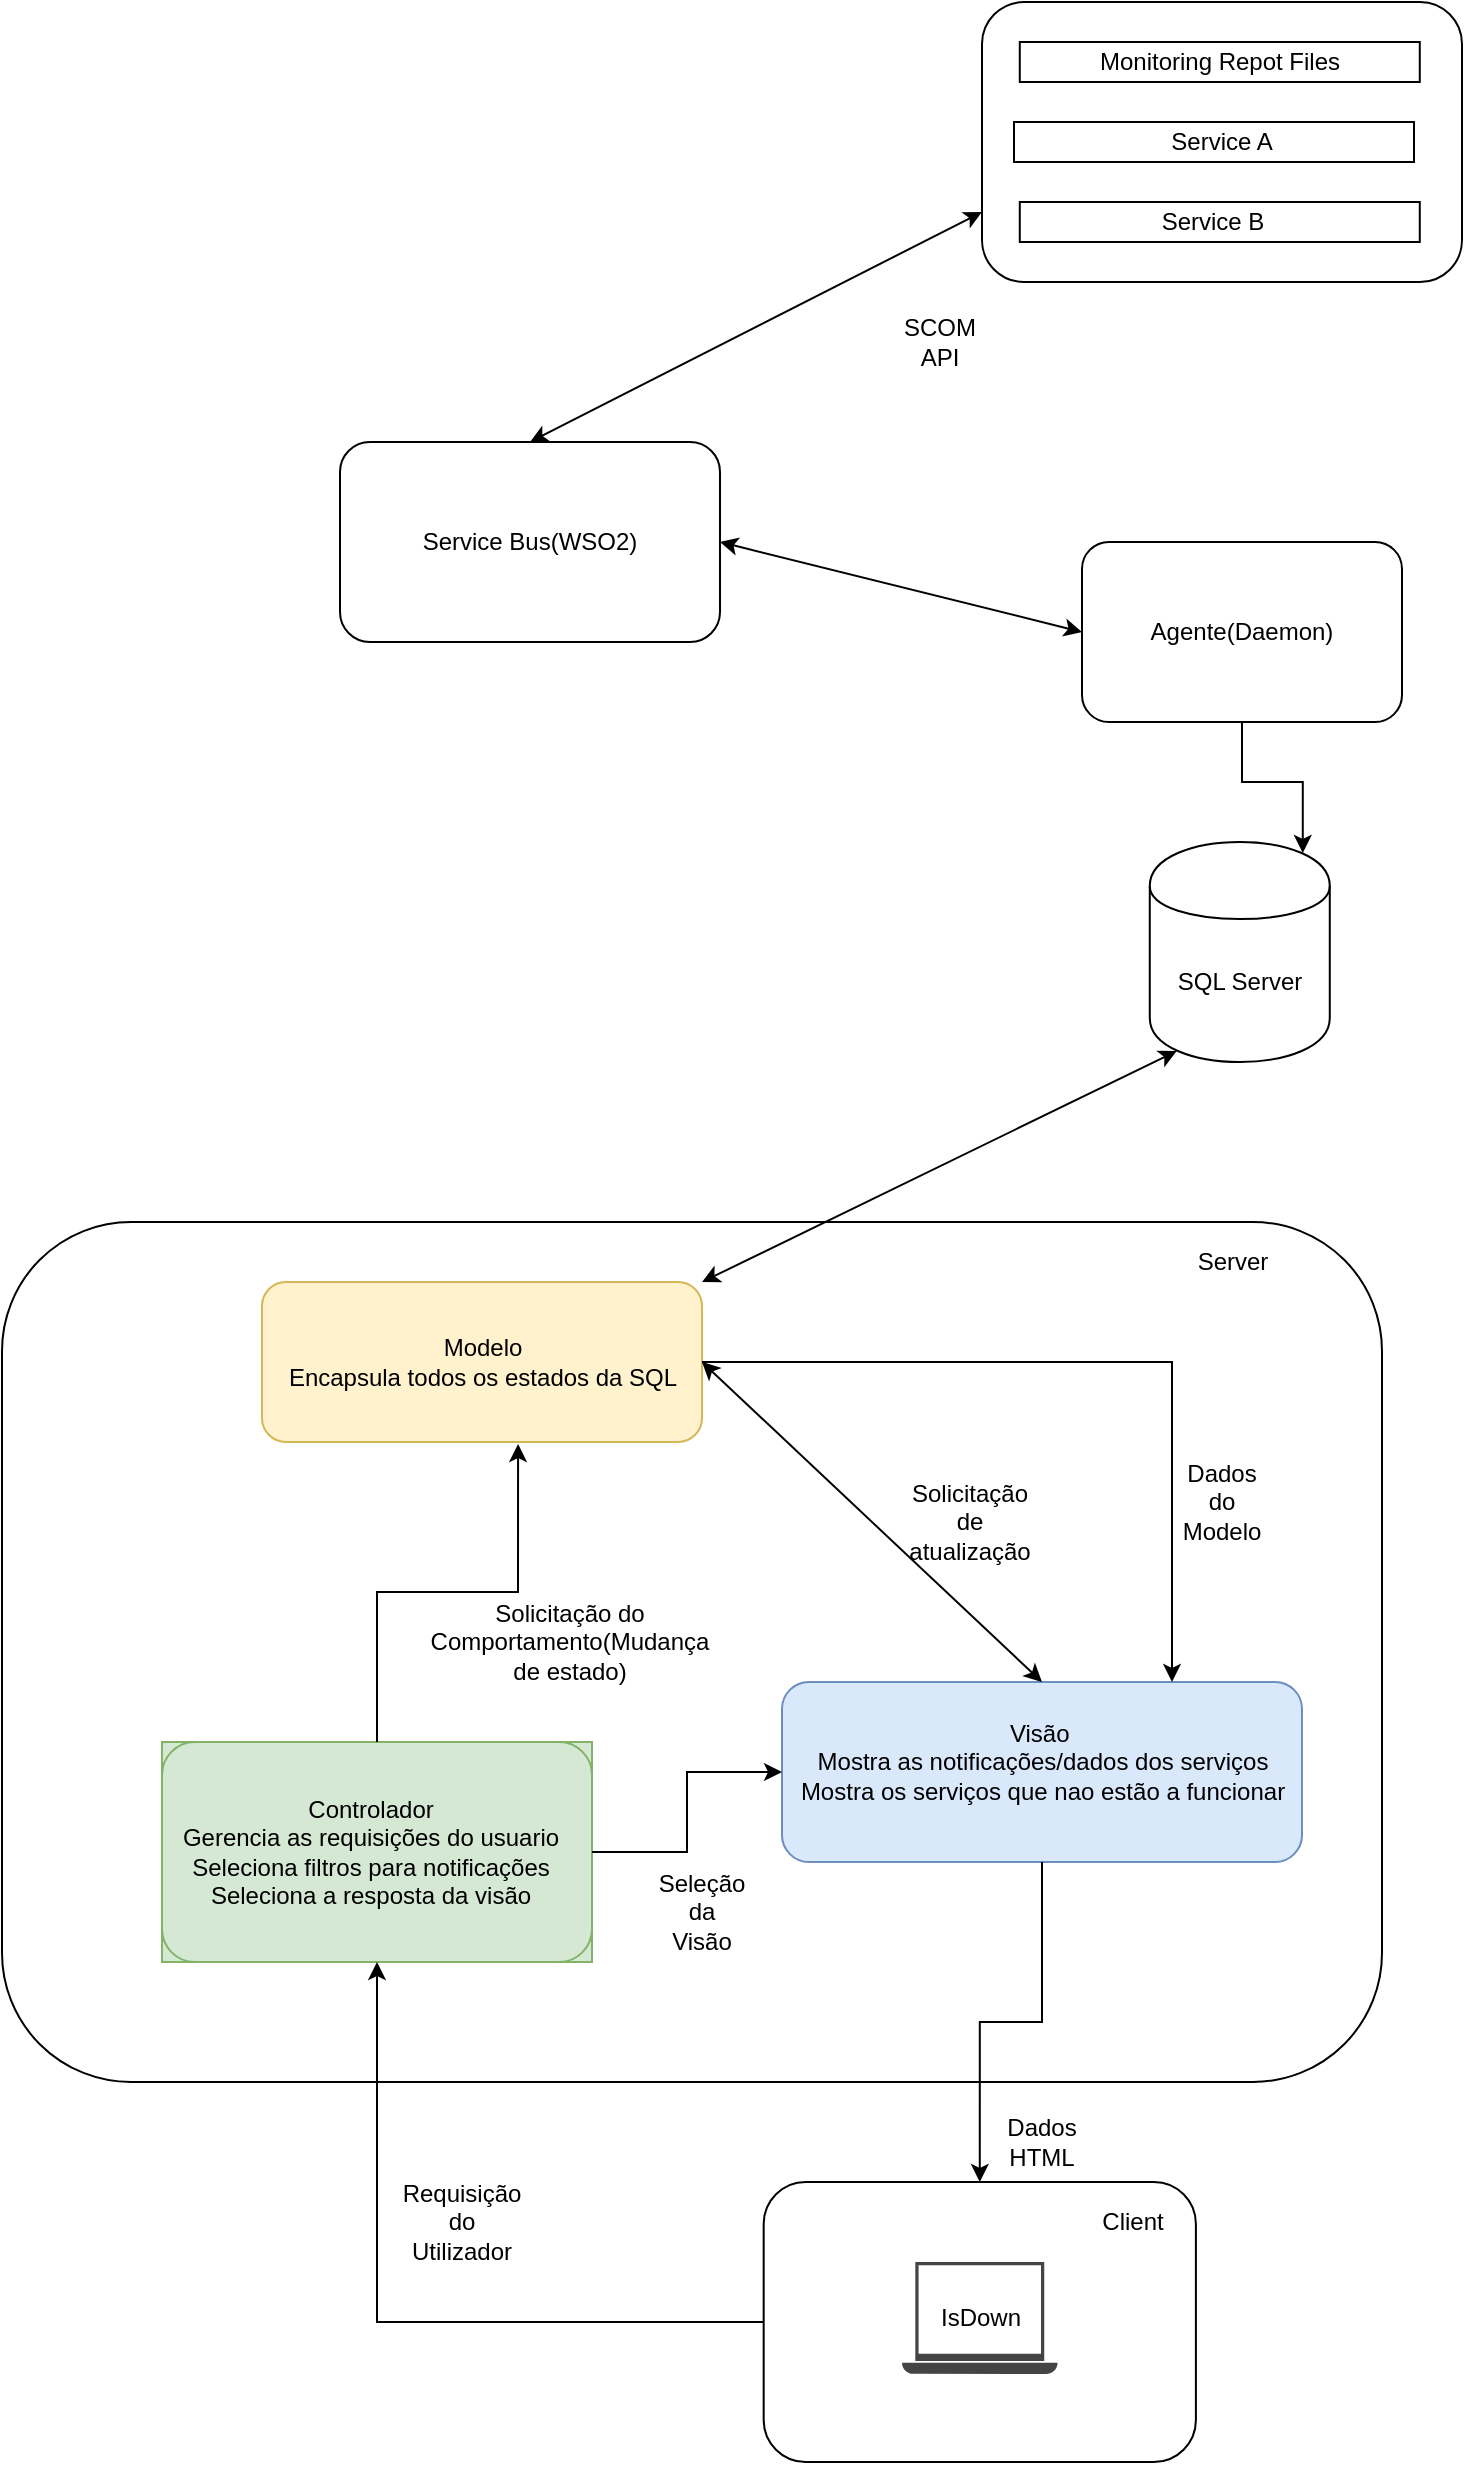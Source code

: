 <?xml version="1.0" encoding="UTF-8"?>
<mxfile version="14.5.3" type="google"><diagram id="3iKkuTCuox6LMInv4vb7" name="Page-1"><mxGraphModel dx="1422" dy="1875" grid="1" gridSize="10" guides="1" tooltips="1" connect="1" arrows="1" fold="1" page="1" pageScale="1" pageWidth="827" pageHeight="1169" math="0" shadow="0"><root><mxCell id="0"/><mxCell id="1" parent="0"/><mxCell id="GBaFy0l3FilruFYmKl9N-4" value="" style="rounded=1;whiteSpace=wrap;html=1;" parent="1" vertex="1"><mxGeometry x="520" y="-370" width="240" height="140" as="geometry"/></mxCell><mxCell id="uYDoegtCBWvybU7dkDZG-6" value="" style="rounded=1;whiteSpace=wrap;html=1;" parent="1" vertex="1"><mxGeometry x="30" y="240" width="690" height="430" as="geometry"/></mxCell><mxCell id="uYDoegtCBWvybU7dkDZG-32" value="Server" style="text;html=1;align=center;verticalAlign=middle;resizable=0;points=[];autosize=1;" parent="1" vertex="1"><mxGeometry x="620" y="250" width="50" height="20" as="geometry"/></mxCell><mxCell id="uYDoegtCBWvybU7dkDZG-34" value="" style="group" parent="1" vertex="1" connectable="0"><mxGeometry x="543.89" y="80" width="150" height="90" as="geometry"/></mxCell><mxCell id="GBaFy0l3FilruFYmKl9N-1" value="" style="shape=cylinder;whiteSpace=wrap;html=1;boundedLbl=1;backgroundOutline=1;" parent="uYDoegtCBWvybU7dkDZG-34" vertex="1"><mxGeometry x="60" y="-30" width="90" height="110" as="geometry"/></mxCell><mxCell id="GBaFy0l3FilruFYmKl9N-2" value="SQL Server" style="text;html=1;strokeColor=none;fillColor=none;align=center;verticalAlign=middle;whiteSpace=wrap;rounded=0;" parent="uYDoegtCBWvybU7dkDZG-34" vertex="1"><mxGeometry x="70" y="30" width="70" height="20" as="geometry"/></mxCell><mxCell id="uYDoegtCBWvybU7dkDZG-37" value="" style="group" parent="1" vertex="1" connectable="0"><mxGeometry x="420" y="470" width="260" height="90" as="geometry"/></mxCell><mxCell id="uYDoegtCBWvybU7dkDZG-28" value="" style="rounded=1;whiteSpace=wrap;html=1;fillColor=#dae8fc;strokeColor=#6c8ebf;" parent="uYDoegtCBWvybU7dkDZG-37" vertex="1"><mxGeometry width="260" height="90" as="geometry"/></mxCell><mxCell id="uYDoegtCBWvybU7dkDZG-9" value="Visão&amp;nbsp;&lt;br&gt;Mostra as notificações/dados dos serviços&lt;br&gt;Mostra os serviços que nao estão a funcionar" style="text;html=1;align=center;verticalAlign=middle;resizable=0;points=[];autosize=1;" parent="uYDoegtCBWvybU7dkDZG-37" vertex="1"><mxGeometry y="15" width="260" height="50" as="geometry"/></mxCell><mxCell id="uYDoegtCBWvybU7dkDZG-38" value="" style="group;fillColor=#d5e8d4;strokeColor=#82b366;" parent="1" vertex="1" connectable="0"><mxGeometry x="110" y="500" width="215" height="110" as="geometry"/></mxCell><mxCell id="uYDoegtCBWvybU7dkDZG-24" value="" style="rounded=1;whiteSpace=wrap;html=1;fillColor=#d5e8d4;strokeColor=#82b366;" parent="uYDoegtCBWvybU7dkDZG-38" vertex="1"><mxGeometry width="215" height="110" as="geometry"/></mxCell><mxCell id="uYDoegtCBWvybU7dkDZG-7" value="Controlador&lt;br&gt;Gerencia as requisições do usuario&lt;br&gt;Seleciona filtros para notificações&lt;br&gt;Seleciona a resposta da visão" style="text;html=1;align=center;verticalAlign=middle;resizable=0;points=[];autosize=1;" parent="uYDoegtCBWvybU7dkDZG-38" vertex="1"><mxGeometry x="4" y="25" width="200" height="60" as="geometry"/></mxCell><mxCell id="uYDoegtCBWvybU7dkDZG-39" value="" style="group" parent="1" vertex="1" connectable="0"><mxGeometry x="209" y="330" width="180" height="60" as="geometry"/></mxCell><mxCell id="uYDoegtCBWvybU7dkDZG-50" value="" style="group" parent="uYDoegtCBWvybU7dkDZG-39" vertex="1" connectable="0"><mxGeometry x="-49" y="-60" width="220.002" height="80" as="geometry"/></mxCell><mxCell id="uYDoegtCBWvybU7dkDZG-23" value="" style="rounded=1;whiteSpace=wrap;html=1;fillColor=#fff2cc;strokeColor=#d6b656;" parent="uYDoegtCBWvybU7dkDZG-50" vertex="1"><mxGeometry width="220" height="80" as="geometry"/></mxCell><mxCell id="uYDoegtCBWvybU7dkDZG-18" value="Modelo&lt;br&gt;Encapsula todos os estados da SQL" style="text;html=1;align=center;verticalAlign=middle;resizable=0;points=[];autosize=1;" parent="uYDoegtCBWvybU7dkDZG-50" vertex="1"><mxGeometry x="0.002" y="25" width="220" height="30" as="geometry"/></mxCell><mxCell id="uYDoegtCBWvybU7dkDZG-41" style="edgeStyle=orthogonalEdgeStyle;rounded=0;orthogonalLoop=1;jettySize=auto;html=1;entryX=0.582;entryY=1.013;entryDx=0;entryDy=0;entryPerimeter=0;" parent="1" source="uYDoegtCBWvybU7dkDZG-24" target="uYDoegtCBWvybU7dkDZG-23" edge="1"><mxGeometry relative="1" as="geometry"/></mxCell><mxCell id="uYDoegtCBWvybU7dkDZG-44" value="Solicitação de atualização" style="text;html=1;strokeColor=none;fillColor=none;align=center;verticalAlign=middle;whiteSpace=wrap;rounded=0;" parent="1" vertex="1"><mxGeometry x="493.89" y="380" width="40" height="20" as="geometry"/></mxCell><mxCell id="uYDoegtCBWvybU7dkDZG-46" value="" style="endArrow=classic;startArrow=classic;html=1;entryX=1;entryY=0.5;entryDx=0;entryDy=0;exitX=0.5;exitY=0;exitDx=0;exitDy=0;" parent="1" source="uYDoegtCBWvybU7dkDZG-28" target="uYDoegtCBWvybU7dkDZG-23" edge="1"><mxGeometry width="50" height="50" relative="1" as="geometry"><mxPoint x="660" y="560" as="sourcePoint"/><mxPoint x="710" y="510" as="targetPoint"/></mxGeometry></mxCell><mxCell id="uYDoegtCBWvybU7dkDZG-49" value="Solicitação do Comportamento(Mudança de estado)" style="text;html=1;strokeColor=none;fillColor=none;align=center;verticalAlign=middle;whiteSpace=wrap;rounded=0;" parent="1" vertex="1"><mxGeometry x="293.89" y="440" width="40" height="20" as="geometry"/></mxCell><mxCell id="uYDoegtCBWvybU7dkDZG-53" style="edgeStyle=orthogonalEdgeStyle;rounded=0;orthogonalLoop=1;jettySize=auto;html=1;entryX=0.75;entryY=0;entryDx=0;entryDy=0;" parent="1" source="uYDoegtCBWvybU7dkDZG-23" target="uYDoegtCBWvybU7dkDZG-28" edge="1"><mxGeometry relative="1" as="geometry"/></mxCell><mxCell id="uYDoegtCBWvybU7dkDZG-54" value="Dados do Modelo" style="text;html=1;strokeColor=none;fillColor=none;align=center;verticalAlign=middle;whiteSpace=wrap;rounded=0;" parent="1" vertex="1"><mxGeometry x="620" y="370" width="40" height="20" as="geometry"/></mxCell><mxCell id="uYDoegtCBWvybU7dkDZG-55" style="edgeStyle=orthogonalEdgeStyle;rounded=0;orthogonalLoop=1;jettySize=auto;html=1;entryX=0;entryY=0.5;entryDx=0;entryDy=0;" parent="1" source="uYDoegtCBWvybU7dkDZG-24" target="uYDoegtCBWvybU7dkDZG-28" edge="1"><mxGeometry relative="1" as="geometry"/></mxCell><mxCell id="uYDoegtCBWvybU7dkDZG-56" value="Seleção da Visão" style="text;html=1;strokeColor=none;fillColor=none;align=center;verticalAlign=middle;whiteSpace=wrap;rounded=0;" parent="1" vertex="1"><mxGeometry x="360" y="575" width="40" height="20" as="geometry"/></mxCell><mxCell id="uYDoegtCBWvybU7dkDZG-60" value="Dados HTML" style="text;html=1;strokeColor=none;fillColor=none;align=center;verticalAlign=middle;whiteSpace=wrap;rounded=0;" parent="1" vertex="1"><mxGeometry x="530" y="690" width="40" height="20" as="geometry"/></mxCell><mxCell id="uYDoegtCBWvybU7dkDZG-61" value="Requisição do Utilizador" style="text;html=1;strokeColor=none;fillColor=none;align=center;verticalAlign=middle;whiteSpace=wrap;rounded=0;" parent="1" vertex="1"><mxGeometry x="240" y="730" width="40" height="20" as="geometry"/></mxCell><mxCell id="uYDoegtCBWvybU7dkDZG-65" style="edgeStyle=orthogonalEdgeStyle;rounded=0;orthogonalLoop=1;jettySize=auto;html=1;entryX=0.5;entryY=1;entryDx=0;entryDy=0;" parent="1" source="uYDoegtCBWvybU7dkDZG-62" target="uYDoegtCBWvybU7dkDZG-24" edge="1"><mxGeometry relative="1" as="geometry"/></mxCell><mxCell id="uYDoegtCBWvybU7dkDZG-62" value="" style="rounded=1;whiteSpace=wrap;html=1;" parent="1" vertex="1"><mxGeometry x="410.84" y="720" width="216.11" height="140" as="geometry"/></mxCell><mxCell id="uYDoegtCBWvybU7dkDZG-1" value="" style="pointerEvents=1;shadow=0;dashed=0;html=1;strokeColor=none;fillColor=#434445;aspect=fixed;labelPosition=center;verticalLabelPosition=bottom;verticalAlign=top;align=center;outlineConnect=0;shape=mxgraph.vvd.laptop;" parent="1" vertex="1"><mxGeometry x="480" y="760" width="77.78" height="56" as="geometry"/></mxCell><mxCell id="uYDoegtCBWvybU7dkDZG-4" value="IsDown" style="text;html=1;align=center;verticalAlign=middle;resizable=0;points=[];autosize=1;" parent="1" vertex="1"><mxGeometry x="493.89" y="778" width="50" height="20" as="geometry"/></mxCell><mxCell id="uYDoegtCBWvybU7dkDZG-64" style="edgeStyle=orthogonalEdgeStyle;rounded=0;orthogonalLoop=1;jettySize=auto;html=1;entryX=0.5;entryY=0;entryDx=0;entryDy=0;" parent="1" source="uYDoegtCBWvybU7dkDZG-28" target="uYDoegtCBWvybU7dkDZG-62" edge="1"><mxGeometry relative="1" as="geometry"/></mxCell><mxCell id="uYDoegtCBWvybU7dkDZG-66" value="Client" style="text;html=1;align=center;verticalAlign=middle;resizable=0;points=[];autosize=1;" parent="1" vertex="1"><mxGeometry x="570" y="730" width="50" height="20" as="geometry"/></mxCell><mxCell id="W0WmyFR2WTWca5QjNCYx-1" value="" style="group" parent="1" vertex="1" connectable="0"><mxGeometry x="536" y="-310" width="224" height="80" as="geometry"/></mxCell><mxCell id="GBaFy0l3FilruFYmKl9N-15" value="" style="rounded=0;whiteSpace=wrap;html=1;" parent="W0WmyFR2WTWca5QjNCYx-1" vertex="1"><mxGeometry width="200" height="20" as="geometry"/></mxCell><mxCell id="GBaFy0l3FilruFYmKl9N-18" value="Service A" style="text;html=1;strokeColor=none;fillColor=none;align=center;verticalAlign=middle;whiteSpace=wrap;rounded=0;" parent="W0WmyFR2WTWca5QjNCYx-1" vertex="1"><mxGeometry x="74" width="60" height="20" as="geometry"/></mxCell><mxCell id="W0WmyFR2WTWca5QjNCYx-6" value="" style="group" parent="1" vertex="1" connectable="0"><mxGeometry x="478.89" y="-370" width="280" height="180" as="geometry"/></mxCell><mxCell id="GBaFy0l3FilruFYmKl9N-5" value="SCOM API&lt;br&gt;" style="text;html=1;strokeColor=none;fillColor=none;align=center;verticalAlign=middle;whiteSpace=wrap;rounded=0;" parent="W0WmyFR2WTWca5QjNCYx-6" vertex="1"><mxGeometry y="160" width="40" height="20" as="geometry"/></mxCell><mxCell id="W0WmyFR2WTWca5QjNCYx-2" value="" style="group" parent="W0WmyFR2WTWca5QjNCYx-6" vertex="1" connectable="0"><mxGeometry x="60" y="100" width="200" height="20" as="geometry"/></mxCell><mxCell id="GBaFy0l3FilruFYmKl9N-16" value="" style="rounded=0;whiteSpace=wrap;html=1;labelBackgroundColor=none;" parent="W0WmyFR2WTWca5QjNCYx-2" vertex="1"><mxGeometry width="200" height="20" as="geometry"/></mxCell><mxCell id="GBaFy0l3FilruFYmKl9N-19" value="Service B" style="text;html=1;strokeColor=none;fillColor=none;align=center;verticalAlign=middle;whiteSpace=wrap;rounded=0;" parent="W0WmyFR2WTWca5QjNCYx-2" vertex="1"><mxGeometry x="50" width="93.05" height="20" as="geometry"/></mxCell><mxCell id="W0WmyFR2WTWca5QjNCYx-3" value="" style="group" parent="W0WmyFR2WTWca5QjNCYx-6" vertex="1" connectable="0"><mxGeometry x="60" y="20" width="200" height="20" as="geometry"/></mxCell><mxCell id="GBaFy0l3FilruFYmKl9N-9" value="" style="rounded=0;whiteSpace=wrap;html=1;" parent="W0WmyFR2WTWca5QjNCYx-3" vertex="1"><mxGeometry width="200" height="20" as="geometry"/></mxCell><mxCell id="GBaFy0l3FilruFYmKl9N-17" value="Monitoring Repot Files" style="text;html=1;strokeColor=none;fillColor=none;align=center;verticalAlign=middle;whiteSpace=wrap;rounded=0;" parent="W0WmyFR2WTWca5QjNCYx-3" vertex="1"><mxGeometry x="36.94" width="126.11" height="20" as="geometry"/></mxCell><mxCell id="W0WmyFR2WTWca5QjNCYx-10" value="Service Bus(WSO2)" style="rounded=1;whiteSpace=wrap;html=1;" parent="1" vertex="1"><mxGeometry x="199" y="-150" width="190" height="100" as="geometry"/></mxCell><mxCell id="_DrUcb-97ZRG9JLRbQQd-9" style="edgeStyle=orthogonalEdgeStyle;rounded=0;orthogonalLoop=1;jettySize=auto;html=1;entryX=0.85;entryY=0.05;entryDx=0;entryDy=0;entryPerimeter=0;" edge="1" parent="1" source="_DrUcb-97ZRG9JLRbQQd-1" target="GBaFy0l3FilruFYmKl9N-1"><mxGeometry relative="1" as="geometry"/></mxCell><mxCell id="_DrUcb-97ZRG9JLRbQQd-1" value="Agente(Daemon)" style="rounded=1;whiteSpace=wrap;html=1;" vertex="1" parent="1"><mxGeometry x="570" y="-100" width="160" height="90" as="geometry"/></mxCell><mxCell id="_DrUcb-97ZRG9JLRbQQd-8" value="" style="endArrow=classic;startArrow=classic;html=1;entryX=0.15;entryY=0.95;entryDx=0;entryDy=0;entryPerimeter=0;exitX=1;exitY=0;exitDx=0;exitDy=0;" edge="1" parent="1" source="uYDoegtCBWvybU7dkDZG-23" target="GBaFy0l3FilruFYmKl9N-1"><mxGeometry width="50" height="50" relative="1" as="geometry"><mxPoint x="390" y="100" as="sourcePoint"/><mxPoint x="440" y="50" as="targetPoint"/></mxGeometry></mxCell><mxCell id="_DrUcb-97ZRG9JLRbQQd-12" value="" style="endArrow=classic;startArrow=classic;html=1;entryX=0;entryY=0.75;entryDx=0;entryDy=0;exitX=0.5;exitY=0;exitDx=0;exitDy=0;" edge="1" parent="1" source="W0WmyFR2WTWca5QjNCYx-10" target="GBaFy0l3FilruFYmKl9N-4"><mxGeometry width="50" height="50" relative="1" as="geometry"><mxPoint x="390" as="sourcePoint"/><mxPoint x="440" y="-50" as="targetPoint"/></mxGeometry></mxCell><mxCell id="_DrUcb-97ZRG9JLRbQQd-13" value="" style="endArrow=classic;startArrow=classic;html=1;entryX=0;entryY=0.5;entryDx=0;entryDy=0;exitX=1;exitY=0.5;exitDx=0;exitDy=0;" edge="1" parent="1" source="W0WmyFR2WTWca5QjNCYx-10" target="_DrUcb-97ZRG9JLRbQQd-1"><mxGeometry width="50" height="50" relative="1" as="geometry"><mxPoint x="390" as="sourcePoint"/><mxPoint x="440" y="-50" as="targetPoint"/></mxGeometry></mxCell></root></mxGraphModel></diagram></mxfile>